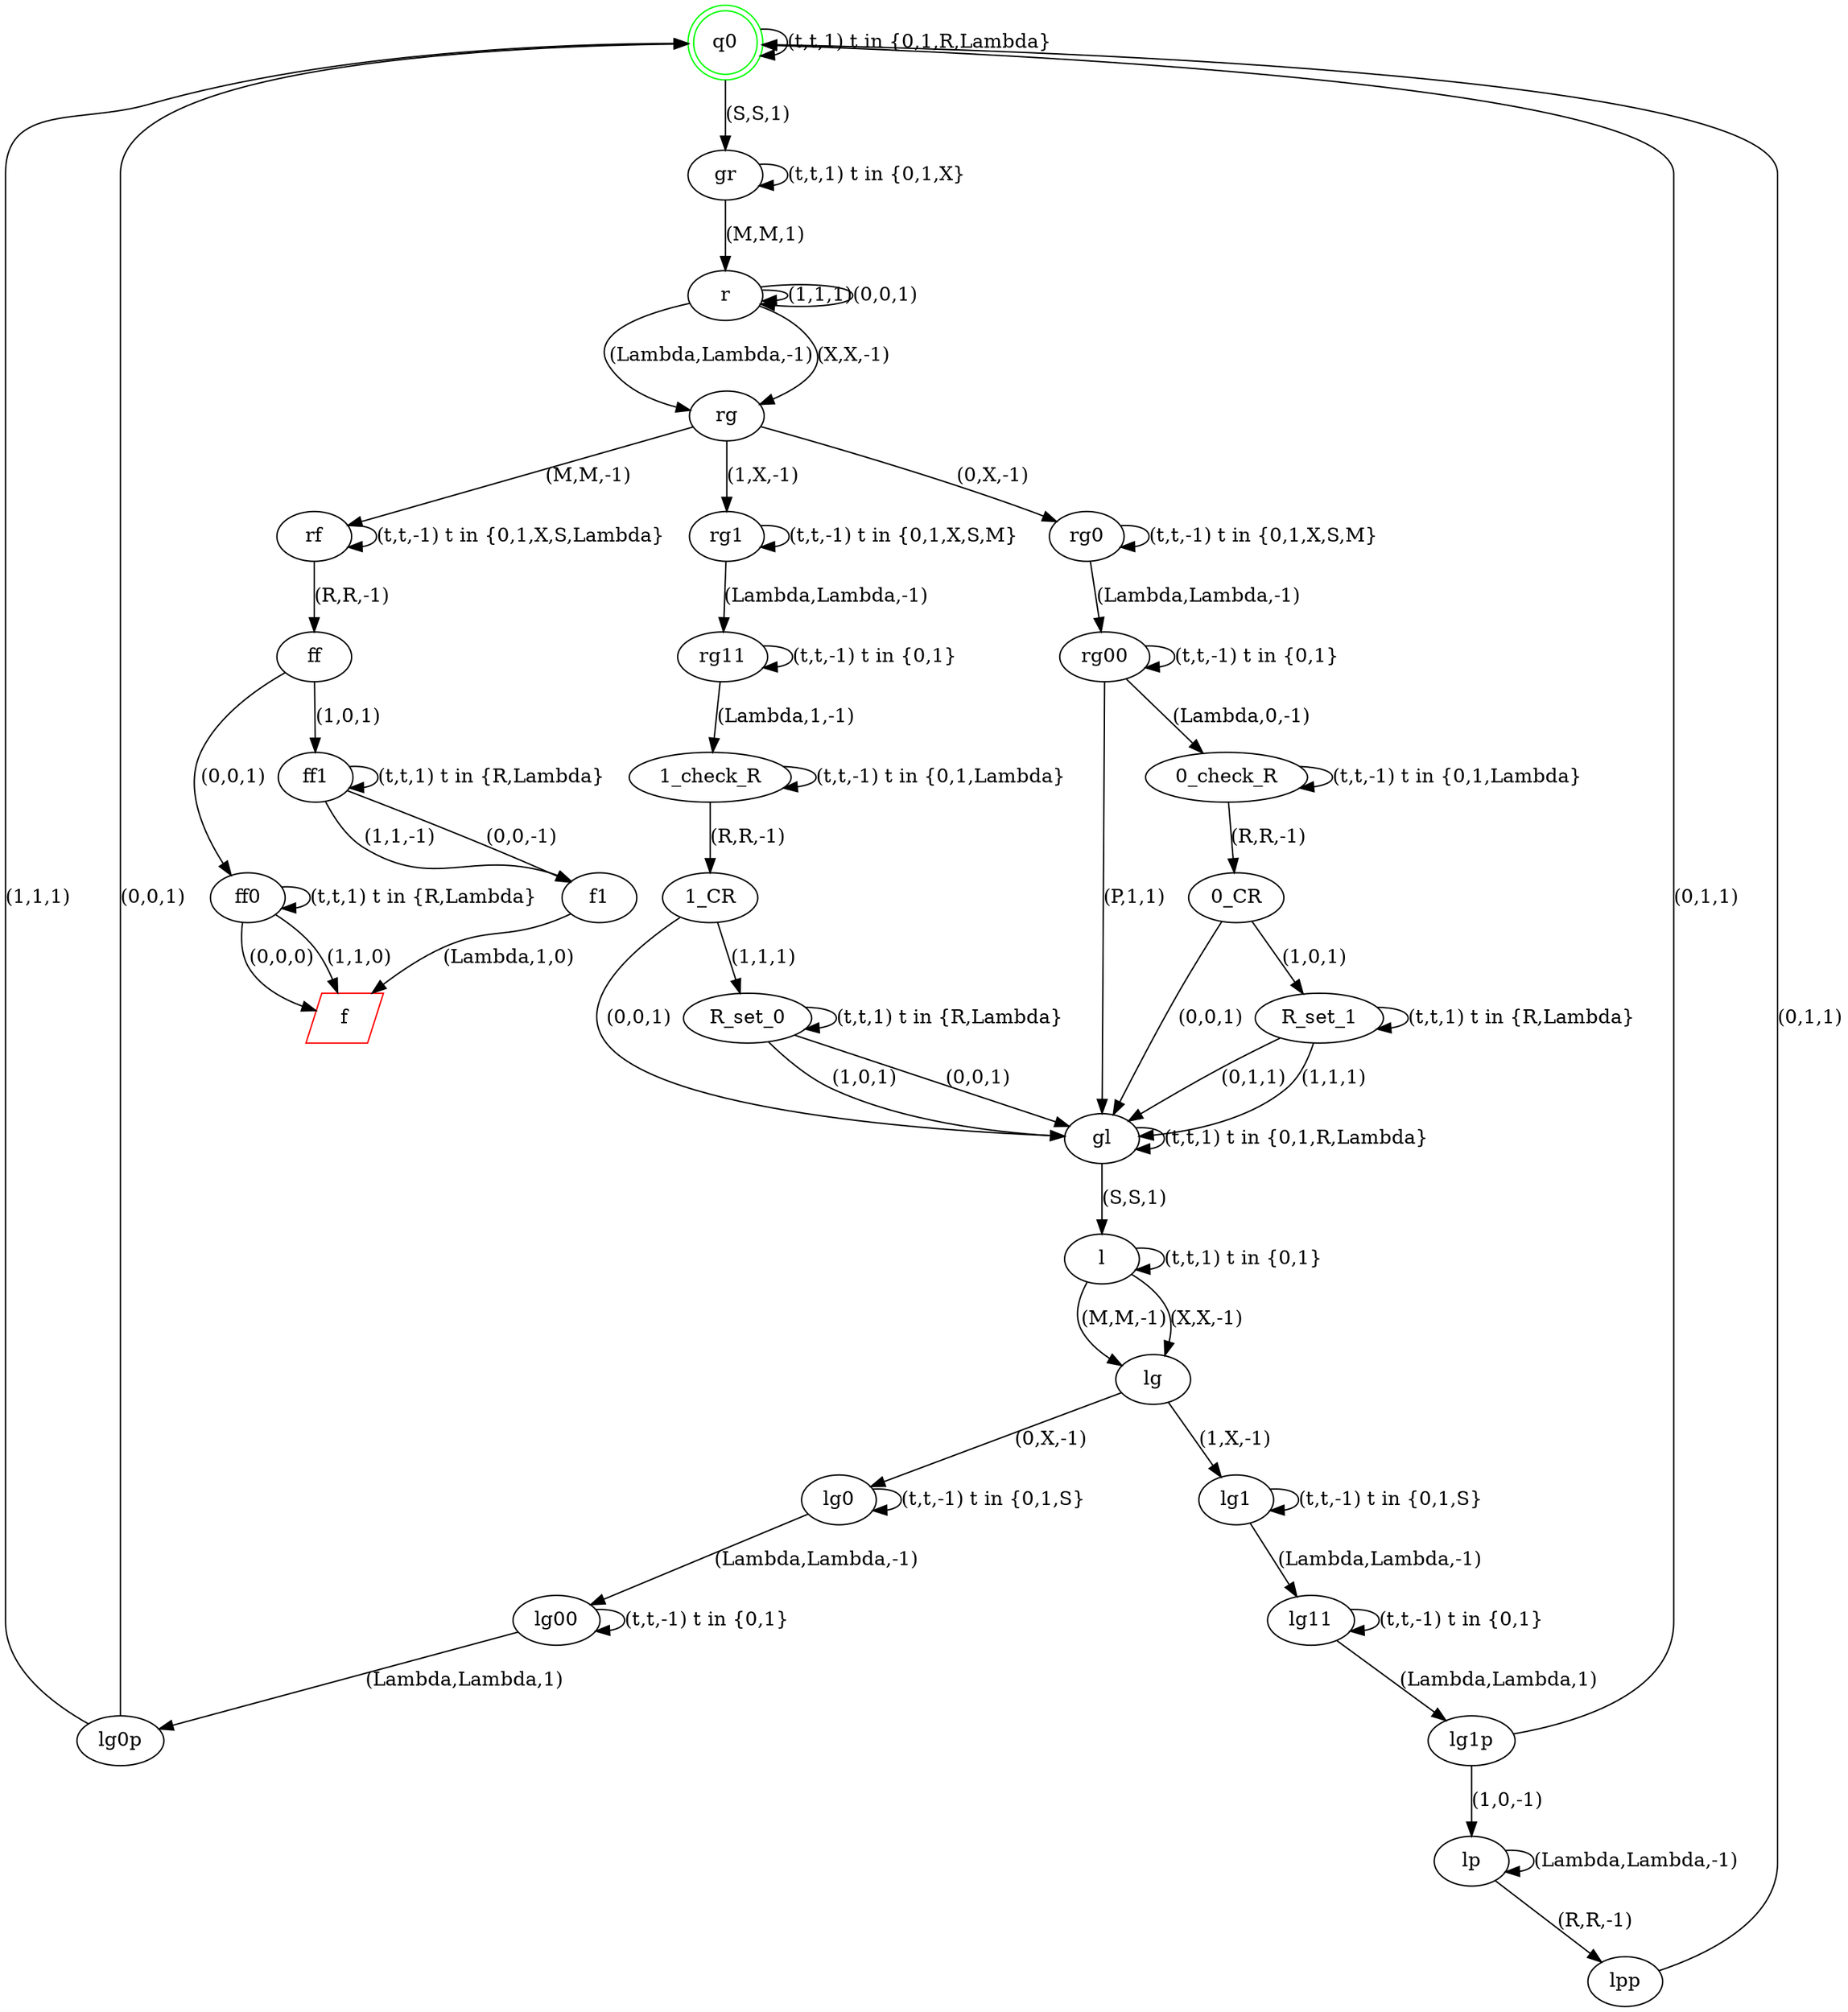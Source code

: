 digraph Adder {
	q0 [color=green shape=doublecircle]
	gr
	r
	rg
	rg1
	rg0
	rg11
	rg00
	gl
	l
	lg
	lg1
	lg0
	lg11
	lg00
	lg0p
	lg1p
	lp
	lpp
	rf
	ff
	ff0
	ff1
	f1
	f [color=red shape=parallelogram]
	"0_check_R"
	"1_check_R"
	R_set_1
	R_set_0
	"0_CR"
	"1_CR"
	q0 -> gr [label="(S,S,1)"]
	gr -> r [label="(M,M,1)"]
	r -> r [label="(1,1,1)"]
	r -> r [label="(0,0,1)"]
	r -> rg [label="(Lambda,Lambda,-1)"]
	r -> rg [label="(X,X,-1)"]
	rg -> rg1 [label="(1,X,-1)"]
	rg -> rg0 [label="(0,X,-1)"]
	rg0 -> rg00 [label="(Lambda,Lambda,-1)"]
	rg1 -> rg11 [label="(Lambda,Lambda,-1)"]
	rg00 -> "0_check_R" [label="(Lambda,0,-1)"]
	rg11 -> "1_check_R" [label="(Lambda,1,-1)"]
	"0_check_R" -> "0_CR" [label="(R,R,-1)"]
	"1_check_R" -> "1_CR" [label="(R,R,-1)"]
	"0_CR" -> gl [label="(0,0,1)"]
	"1_CR" -> gl [label="(0,0,1)"]
	"0_CR" -> R_set_1 [label="(1,0,1)"]
	"1_CR" -> R_set_0 [label="(1,1,1)"]
	R_set_0 -> gl [label="(0,0,1)"]
	R_set_1 -> gl [label="(0,1,1)"]
	R_set_0 -> gl [label="(1,0,1)"]
	R_set_1 -> gl [label="(1,1,1)"]
	rg00 -> gl [label="(P,1,1)"]
	gl -> l [label="(S,S,1)"]
	l -> lg [label="(M,M,-1)"]
	l -> lg [label="(X,X,-1)"]
	lg -> lg1 [label="(1,X,-1)"]
	lg -> lg0 [label="(0,X,-1)"]
	lg1 -> lg11 [label="(Lambda,Lambda,-1)"]
	lg0 -> lg00 [label="(Lambda,Lambda,-1)"]
	lg00 -> lg0p [label="(Lambda,Lambda,1)"]
	lg11 -> lg1p [label="(Lambda,Lambda,1)"]
	lg0p -> q0 [label="(0,0,1)"]
	lg1p -> q0 [label="(0,1,1)"]
	lg0p -> q0 [label="(1,1,1)"]
	lg1p -> lp [label="(1,0,-1)"]
	lp -> lp [label="(Lambda,Lambda,-1)"]
	lp -> lpp [label="(R,R,-1)"]
	lpp -> q0 [label="(0,1,1)"]
	rg -> rf [label="(M,M,-1)"]
	rf -> ff [label="(R,R,-1)"]
	ff -> ff0 [label="(0,0,1)"]
	ff -> ff1 [label="(1,0,1)"]
	ff0 -> f [label="(0,0,0)"]
	ff0 -> f [label="(1,1,0)"]
	ff1 -> f1 [label="(0,0,-1)"]
	f1 -> f [label="(Lambda,1,0)"]
	ff1 -> f1 [label="(1,1,-1)"]
	rf -> rf [label="(t,t,-1) t in {0,1,X,S,Lambda}"]
	rg1 -> rg1 [label="(t,t,-1) t in {0,1,X,S,M}"]
	rg0 -> rg0 [label="(t,t,-1) t in {0,1,X,S,M}"]
	gr -> gr [label="(t,t,1) t in {0,1,X}"]
	q0 -> q0 [label="(t,t,1) t in {0,1,R,Lambda}"]
	ff1 -> ff1 [label="(t,t,1) t in {R,Lambda}"]
	ff0 -> ff0 [label="(t,t,1) t in {R,Lambda}"]
	rg00 -> rg00 [label="(t,t,-1) t in {0,1}"]
	rg11 -> rg11 [label="(t,t,-1) t in {0,1}"]
	"0_check_R" -> "0_check_R" [label="(t,t,-1) t in {0,1,Lambda}"]
	"1_check_R" -> "1_check_R" [label="(t,t,-1) t in {0,1,Lambda}"]
	R_set_0 -> R_set_0 [label="(t,t,1) t in {R,Lambda}"]
	R_set_1 -> R_set_1 [label="(t,t,1) t in {R,Lambda}"]
	gl -> gl [label="(t,t,1) t in {0,1,R,Lambda}"]
	l -> l [label="(t,t,1) t in {0,1}"]
	lg0 -> lg0 [label="(t,t,-1) t in {0,1,S}"]
	lg1 -> lg1 [label="(t,t,-1) t in {0,1,S}"]
	lg00 -> lg00 [label="(t,t,-1) t in {0,1}"]
	lg11 -> lg11 [label="(t,t,-1) t in {0,1}"]
}

